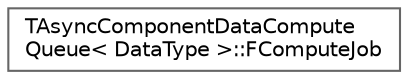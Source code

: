 digraph "Graphical Class Hierarchy"
{
 // INTERACTIVE_SVG=YES
 // LATEX_PDF_SIZE
  bgcolor="transparent";
  edge [fontname=Helvetica,fontsize=10,labelfontname=Helvetica,labelfontsize=10];
  node [fontname=Helvetica,fontsize=10,shape=box,height=0.2,width=0.4];
  rankdir="LR";
  Node0 [id="Node000000",label="TAsyncComponentDataCompute\lQueue\< DataType \>::FComputeJob",height=0.2,width=0.4,color="grey40", fillcolor="white", style="filled",URL="$d5/d1d/structTAsyncComponentDataComputeQueue_1_1FComputeJob.html",tooltip=" "];
}
